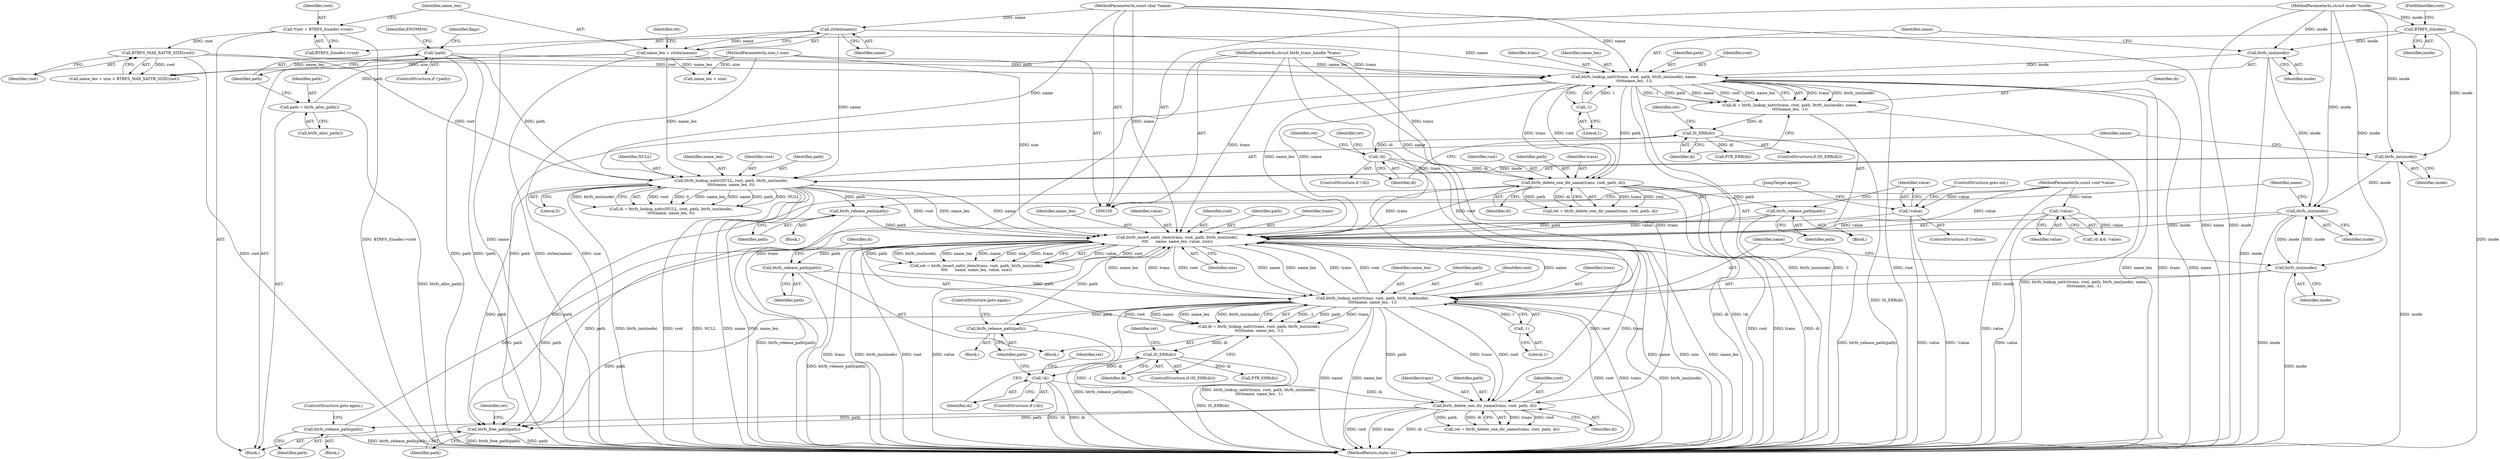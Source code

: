 digraph "1_linux_5f5bc6b1e2d5a6f827bc860ef2dc5b6f365d1339_1@API" {
"1000314" [label="(Call,btrfs_free_path(path))"];
"1000206" [label="(Call,btrfs_lookup_xattr(NULL, root, path, btrfs_ino(inode),\n\t\t\t\t\tname, name_len, 0))"];
"1000136" [label="(Call,BTRFS_MAX_XATTR_SIZE(root))"];
"1000115" [label="(Call,*root = BTRFS_I(inode)->root)"];
"1000145" [label="(Call,!path)"];
"1000141" [label="(Call,path = btrfs_alloc_path())"];
"1000210" [label="(Call,btrfs_ino(inode))"];
"1000118" [label="(Call,BTRFS_I(inode))"];
"1000107" [label="(MethodParameterIn,struct inode *inode)"];
"1000125" [label="(Call,strlen(name))"];
"1000108" [label="(MethodParameterIn,const char *name)"];
"1000123" [label="(Call,name_len = strlen(name))"];
"1000236" [label="(Call,btrfs_insert_xattr_item(trans, root, path, btrfs_ino(inode),\n\t\t\t\t      name, name_len, value, size))"];
"1000188" [label="(Call,btrfs_delete_one_dir_name(trans, root, path, di))"];
"1000157" [label="(Call,btrfs_lookup_xattr(trans, root, path, btrfs_ino(inode), name,\n\t\t\t\t\tname_len, -1))"];
"1000106" [label="(MethodParameterIn,struct btrfs_trans_handle *trans)"];
"1000161" [label="(Call,btrfs_ino(inode))"];
"1000165" [label="(Call,-1)"];
"1000178" [label="(Call,!di)"];
"1000168" [label="(Call,IS_ERR(di))"];
"1000155" [label="(Call,di = btrfs_lookup_xattr(trans, root, path, btrfs_ino(inode), name,\n\t\t\t\t\tname_len, -1))"];
"1000299" [label="(Call,btrfs_delete_one_dir_name(trans, root, path, di))"];
"1000270" [label="(Call,btrfs_lookup_xattr(trans, root, path, btrfs_ino(inode),\n\t\t\t\t\tname, name_len, -1))"];
"1000266" [label="(Call,btrfs_release_path(path))"];
"1000274" [label="(Call,btrfs_ino(inode))"];
"1000240" [label="(Call,btrfs_ino(inode))"];
"1000278" [label="(Call,-1)"];
"1000291" [label="(Call,!di)"];
"1000281" [label="(Call,IS_ERR(di))"];
"1000268" [label="(Call,di = btrfs_lookup_xattr(trans, root, path, btrfs_ino(inode),\n\t\t\t\t\tname, name_len, -1))"];
"1000310" [label="(Call,btrfs_release_path(path))"];
"1000294" [label="(Call,btrfs_release_path(path))"];
"1000196" [label="(Call,btrfs_release_path(path))"];
"1000231" [label="(Call,btrfs_release_path(path))"];
"1000199" [label="(Call,!value)"];
"1000109" [label="(MethodParameterIn,const void *value)"];
"1000228" [label="(Call,!value)"];
"1000110" [label="(MethodParameterIn,size_t size)"];
"1000177" [label="(ControlStructure,if (!di))"];
"1000241" [label="(Identifier,inode)"];
"1000243" [label="(Identifier,name_len)"];
"1000112" [label="(Block,)"];
"1000231" [label="(Call,btrfs_release_path(path))"];
"1000269" [label="(Identifier,di)"];
"1000229" [label="(Identifier,value)"];
"1000200" [label="(Identifier,value)"];
"1000152" [label="(Identifier,flags)"];
"1000314" [label="(Call,btrfs_free_path(path))"];
"1000118" [label="(Call,BTRFS_I(inode))"];
"1000266" [label="(Call,btrfs_release_path(path))"];
"1000207" [label="(Identifier,NULL)"];
"1000108" [label="(MethodParameterIn,const char *name)"];
"1000225" [label="(Call,!di && !value)"];
"1000133" [label="(Call,name_len + size)"];
"1000210" [label="(Call,btrfs_ino(inode))"];
"1000178" [label="(Call,!di)"];
"1000278" [label="(Call,-1)"];
"1000199" [label="(Call,!value)"];
"1000212" [label="(Identifier,name)"];
"1000137" [label="(Identifier,root)"];
"1000149" [label="(Identifier,ENOMEM)"];
"1000129" [label="(Identifier,ret)"];
"1000188" [label="(Call,btrfs_delete_one_dir_name(trans, root, path, di))"];
"1000123" [label="(Call,name_len = strlen(name))"];
"1000157" [label="(Call,btrfs_lookup_xattr(trans, root, path, btrfs_ino(inode), name,\n\t\t\t\t\tname_len, -1))"];
"1000161" [label="(Call,btrfs_ino(inode))"];
"1000228" [label="(Call,!value)"];
"1000132" [label="(Call,name_len + size > BTRFS_MAX_XATTR_SIZE(root))"];
"1000309" [label="(Block,)"];
"1000234" [label="(Call,ret = btrfs_insert_xattr_item(trans, root, path, btrfs_ino(inode),\n\t\t\t\t      name, name_len, value, size))"];
"1000317" [label="(Identifier,ret)"];
"1000124" [label="(Identifier,name_len)"];
"1000120" [label="(FieldIdentifier,root)"];
"1000271" [label="(Identifier,trans)"];
"1000311" [label="(Identifier,path)"];
"1000146" [label="(Identifier,path)"];
"1000292" [label="(Identifier,di)"];
"1000275" [label="(Identifier,inode)"];
"1000242" [label="(Identifier,name)"];
"1000310" [label="(Call,btrfs_release_path(path))"];
"1000280" [label="(ControlStructure,if (IS_ERR(di)))"];
"1000116" [label="(Identifier,root)"];
"1000245" [label="(Identifier,size)"];
"1000179" [label="(Identifier,di)"];
"1000144" [label="(ControlStructure,if (!path))"];
"1000125" [label="(Call,strlen(name))"];
"1000303" [label="(Identifier,di)"];
"1000173" [label="(Call,PTR_ERR(di))"];
"1000107" [label="(MethodParameterIn,struct inode *inode)"];
"1000203" [label="(Block,)"];
"1000244" [label="(Identifier,value)"];
"1000190" [label="(Identifier,root)"];
"1000162" [label="(Identifier,inode)"];
"1000143" [label="(Call,btrfs_alloc_path())"];
"1000302" [label="(Identifier,path)"];
"1000285" [label="(Identifier,ret)"];
"1000291" [label="(Call,!di)"];
"1000238" [label="(Identifier,root)"];
"1000141" [label="(Call,path = btrfs_alloc_path())"];
"1000117" [label="(Call,BTRFS_I(inode)->root)"];
"1000277" [label="(Identifier,name_len)"];
"1000172" [label="(Identifier,ret)"];
"1000268" [label="(Call,di = btrfs_lookup_xattr(trans, root, path, btrfs_ino(inode),\n\t\t\t\t\tname, name_len, -1))"];
"1000191" [label="(Identifier,path)"];
"1000106" [label="(MethodParameterIn,struct btrfs_trans_handle *trans)"];
"1000301" [label="(Identifier,root)"];
"1000260" [label="(Block,)"];
"1000273" [label="(Identifier,path)"];
"1000232" [label="(Identifier,path)"];
"1000318" [label="(MethodReturn,static int)"];
"1000126" [label="(Identifier,name)"];
"1000270" [label="(Call,btrfs_lookup_xattr(trans, root, path, btrfs_ino(inode),\n\t\t\t\t\tname, name_len, -1))"];
"1000233" [label="(JumpTarget,again:)"];
"1000192" [label="(Identifier,di)"];
"1000213" [label="(Identifier,name_len)"];
"1000158" [label="(Identifier,trans)"];
"1000198" [label="(ControlStructure,if (!value))"];
"1000208" [label="(Identifier,root)"];
"1000154" [label="(Block,)"];
"1000186" [label="(Call,ret = btrfs_delete_one_dir_name(trans, root, path, di))"];
"1000315" [label="(Identifier,path)"];
"1000109" [label="(MethodParameterIn,const void *value)"];
"1000110" [label="(MethodParameterIn,size_t size)"];
"1000267" [label="(Identifier,path)"];
"1000167" [label="(ControlStructure,if (IS_ERR(di)))"];
"1000295" [label="(Identifier,path)"];
"1000155" [label="(Call,di = btrfs_lookup_xattr(trans, root, path, btrfs_ino(inode), name,\n\t\t\t\t\tname_len, -1))"];
"1000204" [label="(Call,di = btrfs_lookup_xattr(NULL, root, path, btrfs_ino(inode),\n\t\t\t\t\tname, name_len, 0))"];
"1000201" [label="(ControlStructure,goto out;)"];
"1000239" [label="(Identifier,path)"];
"1000189" [label="(Identifier,trans)"];
"1000168" [label="(Call,IS_ERR(di))"];
"1000297" [label="(Call,ret = btrfs_delete_one_dir_name(trans, root, path, di))"];
"1000182" [label="(Identifier,ret)"];
"1000272" [label="(Identifier,root)"];
"1000298" [label="(Identifier,ret)"];
"1000290" [label="(ControlStructure,if (!di))"];
"1000165" [label="(Call,-1)"];
"1000300" [label="(Identifier,trans)"];
"1000197" [label="(Identifier,path)"];
"1000281" [label="(Call,IS_ERR(di))"];
"1000164" [label="(Identifier,name_len)"];
"1000276" [label="(Identifier,name)"];
"1000299" [label="(Call,btrfs_delete_one_dir_name(trans, root, path, di))"];
"1000237" [label="(Identifier,trans)"];
"1000169" [label="(Identifier,di)"];
"1000296" [label="(ControlStructure,goto again;)"];
"1000145" [label="(Call,!path)"];
"1000274" [label="(Call,btrfs_ino(inode))"];
"1000214" [label="(Literal,0)"];
"1000166" [label="(Literal,1)"];
"1000293" [label="(Block,)"];
"1000206" [label="(Call,btrfs_lookup_xattr(NULL, root, path, btrfs_ino(inode),\n\t\t\t\t\tname, name_len, 0))"];
"1000160" [label="(Identifier,path)"];
"1000187" [label="(Identifier,ret)"];
"1000286" [label="(Call,PTR_ERR(di))"];
"1000279" [label="(Literal,1)"];
"1000294" [label="(Call,btrfs_release_path(path))"];
"1000209" [label="(Identifier,path)"];
"1000136" [label="(Call,BTRFS_MAX_XATTR_SIZE(root))"];
"1000236" [label="(Call,btrfs_insert_xattr_item(trans, root, path, btrfs_ino(inode),\n\t\t\t\t      name, name_len, value, size))"];
"1000115" [label="(Call,*root = BTRFS_I(inode)->root)"];
"1000240" [label="(Call,btrfs_ino(inode))"];
"1000312" [label="(ControlStructure,goto again;)"];
"1000142" [label="(Identifier,path)"];
"1000282" [label="(Identifier,di)"];
"1000156" [label="(Identifier,di)"];
"1000196" [label="(Call,btrfs_release_path(path))"];
"1000159" [label="(Identifier,root)"];
"1000119" [label="(Identifier,inode)"];
"1000211" [label="(Identifier,inode)"];
"1000163" [label="(Identifier,name)"];
"1000314" -> "1000112"  [label="AST: "];
"1000314" -> "1000315"  [label="CFG: "];
"1000315" -> "1000314"  [label="AST: "];
"1000317" -> "1000314"  [label="CFG: "];
"1000314" -> "1000318"  [label="DDG: path"];
"1000314" -> "1000318"  [label="DDG: btrfs_free_path(path)"];
"1000206" -> "1000314"  [label="DDG: path"];
"1000236" -> "1000314"  [label="DDG: path"];
"1000157" -> "1000314"  [label="DDG: path"];
"1000188" -> "1000314"  [label="DDG: path"];
"1000299" -> "1000314"  [label="DDG: path"];
"1000196" -> "1000314"  [label="DDG: path"];
"1000270" -> "1000314"  [label="DDG: path"];
"1000206" -> "1000204"  [label="AST: "];
"1000206" -> "1000214"  [label="CFG: "];
"1000207" -> "1000206"  [label="AST: "];
"1000208" -> "1000206"  [label="AST: "];
"1000209" -> "1000206"  [label="AST: "];
"1000210" -> "1000206"  [label="AST: "];
"1000212" -> "1000206"  [label="AST: "];
"1000213" -> "1000206"  [label="AST: "];
"1000214" -> "1000206"  [label="AST: "];
"1000204" -> "1000206"  [label="CFG: "];
"1000206" -> "1000318"  [label="DDG: btrfs_ino(inode)"];
"1000206" -> "1000318"  [label="DDG: root"];
"1000206" -> "1000318"  [label="DDG: NULL"];
"1000206" -> "1000318"  [label="DDG: name"];
"1000206" -> "1000318"  [label="DDG: name_len"];
"1000206" -> "1000204"  [label="DDG: root"];
"1000206" -> "1000204"  [label="DDG: 0"];
"1000206" -> "1000204"  [label="DDG: name_len"];
"1000206" -> "1000204"  [label="DDG: name"];
"1000206" -> "1000204"  [label="DDG: path"];
"1000206" -> "1000204"  [label="DDG: NULL"];
"1000206" -> "1000204"  [label="DDG: btrfs_ino(inode)"];
"1000136" -> "1000206"  [label="DDG: root"];
"1000145" -> "1000206"  [label="DDG: path"];
"1000210" -> "1000206"  [label="DDG: inode"];
"1000125" -> "1000206"  [label="DDG: name"];
"1000108" -> "1000206"  [label="DDG: name"];
"1000123" -> "1000206"  [label="DDG: name_len"];
"1000206" -> "1000231"  [label="DDG: path"];
"1000206" -> "1000236"  [label="DDG: root"];
"1000206" -> "1000236"  [label="DDG: name"];
"1000206" -> "1000236"  [label="DDG: name_len"];
"1000136" -> "1000132"  [label="AST: "];
"1000136" -> "1000137"  [label="CFG: "];
"1000137" -> "1000136"  [label="AST: "];
"1000132" -> "1000136"  [label="CFG: "];
"1000136" -> "1000318"  [label="DDG: root"];
"1000136" -> "1000132"  [label="DDG: root"];
"1000115" -> "1000136"  [label="DDG: root"];
"1000136" -> "1000157"  [label="DDG: root"];
"1000115" -> "1000112"  [label="AST: "];
"1000115" -> "1000117"  [label="CFG: "];
"1000116" -> "1000115"  [label="AST: "];
"1000117" -> "1000115"  [label="AST: "];
"1000124" -> "1000115"  [label="CFG: "];
"1000115" -> "1000318"  [label="DDG: BTRFS_I(inode)->root"];
"1000145" -> "1000144"  [label="AST: "];
"1000145" -> "1000146"  [label="CFG: "];
"1000146" -> "1000145"  [label="AST: "];
"1000149" -> "1000145"  [label="CFG: "];
"1000152" -> "1000145"  [label="CFG: "];
"1000145" -> "1000318"  [label="DDG: !path"];
"1000145" -> "1000318"  [label="DDG: path"];
"1000141" -> "1000145"  [label="DDG: path"];
"1000145" -> "1000157"  [label="DDG: path"];
"1000141" -> "1000112"  [label="AST: "];
"1000141" -> "1000143"  [label="CFG: "];
"1000142" -> "1000141"  [label="AST: "];
"1000143" -> "1000141"  [label="AST: "];
"1000146" -> "1000141"  [label="CFG: "];
"1000141" -> "1000318"  [label="DDG: btrfs_alloc_path()"];
"1000210" -> "1000211"  [label="CFG: "];
"1000211" -> "1000210"  [label="AST: "];
"1000212" -> "1000210"  [label="CFG: "];
"1000210" -> "1000318"  [label="DDG: inode"];
"1000118" -> "1000210"  [label="DDG: inode"];
"1000107" -> "1000210"  [label="DDG: inode"];
"1000210" -> "1000240"  [label="DDG: inode"];
"1000118" -> "1000117"  [label="AST: "];
"1000118" -> "1000119"  [label="CFG: "];
"1000119" -> "1000118"  [label="AST: "];
"1000120" -> "1000118"  [label="CFG: "];
"1000118" -> "1000318"  [label="DDG: inode"];
"1000107" -> "1000118"  [label="DDG: inode"];
"1000118" -> "1000161"  [label="DDG: inode"];
"1000107" -> "1000105"  [label="AST: "];
"1000107" -> "1000318"  [label="DDG: inode"];
"1000107" -> "1000161"  [label="DDG: inode"];
"1000107" -> "1000240"  [label="DDG: inode"];
"1000107" -> "1000274"  [label="DDG: inode"];
"1000125" -> "1000123"  [label="AST: "];
"1000125" -> "1000126"  [label="CFG: "];
"1000126" -> "1000125"  [label="AST: "];
"1000123" -> "1000125"  [label="CFG: "];
"1000125" -> "1000318"  [label="DDG: name"];
"1000125" -> "1000123"  [label="DDG: name"];
"1000108" -> "1000125"  [label="DDG: name"];
"1000125" -> "1000157"  [label="DDG: name"];
"1000108" -> "1000105"  [label="AST: "];
"1000108" -> "1000318"  [label="DDG: name"];
"1000108" -> "1000157"  [label="DDG: name"];
"1000108" -> "1000236"  [label="DDG: name"];
"1000108" -> "1000270"  [label="DDG: name"];
"1000123" -> "1000112"  [label="AST: "];
"1000124" -> "1000123"  [label="AST: "];
"1000129" -> "1000123"  [label="CFG: "];
"1000123" -> "1000318"  [label="DDG: strlen(name)"];
"1000123" -> "1000132"  [label="DDG: name_len"];
"1000123" -> "1000133"  [label="DDG: name_len"];
"1000123" -> "1000157"  [label="DDG: name_len"];
"1000236" -> "1000234"  [label="AST: "];
"1000236" -> "1000245"  [label="CFG: "];
"1000237" -> "1000236"  [label="AST: "];
"1000238" -> "1000236"  [label="AST: "];
"1000239" -> "1000236"  [label="AST: "];
"1000240" -> "1000236"  [label="AST: "];
"1000242" -> "1000236"  [label="AST: "];
"1000243" -> "1000236"  [label="AST: "];
"1000244" -> "1000236"  [label="AST: "];
"1000245" -> "1000236"  [label="AST: "];
"1000234" -> "1000236"  [label="CFG: "];
"1000236" -> "1000318"  [label="DDG: trans"];
"1000236" -> "1000318"  [label="DDG: btrfs_ino(inode)"];
"1000236" -> "1000318"  [label="DDG: root"];
"1000236" -> "1000318"  [label="DDG: name"];
"1000236" -> "1000318"  [label="DDG: value"];
"1000236" -> "1000318"  [label="DDG: size"];
"1000236" -> "1000318"  [label="DDG: name_len"];
"1000236" -> "1000234"  [label="DDG: value"];
"1000236" -> "1000234"  [label="DDG: root"];
"1000236" -> "1000234"  [label="DDG: path"];
"1000236" -> "1000234"  [label="DDG: btrfs_ino(inode)"];
"1000236" -> "1000234"  [label="DDG: name_len"];
"1000236" -> "1000234"  [label="DDG: name"];
"1000236" -> "1000234"  [label="DDG: size"];
"1000236" -> "1000234"  [label="DDG: trans"];
"1000188" -> "1000236"  [label="DDG: trans"];
"1000188" -> "1000236"  [label="DDG: root"];
"1000299" -> "1000236"  [label="DDG: trans"];
"1000299" -> "1000236"  [label="DDG: root"];
"1000270" -> "1000236"  [label="DDG: trans"];
"1000270" -> "1000236"  [label="DDG: root"];
"1000270" -> "1000236"  [label="DDG: name"];
"1000270" -> "1000236"  [label="DDG: name_len"];
"1000106" -> "1000236"  [label="DDG: trans"];
"1000310" -> "1000236"  [label="DDG: path"];
"1000294" -> "1000236"  [label="DDG: path"];
"1000196" -> "1000236"  [label="DDG: path"];
"1000231" -> "1000236"  [label="DDG: path"];
"1000240" -> "1000236"  [label="DDG: inode"];
"1000157" -> "1000236"  [label="DDG: name"];
"1000157" -> "1000236"  [label="DDG: name_len"];
"1000199" -> "1000236"  [label="DDG: value"];
"1000228" -> "1000236"  [label="DDG: value"];
"1000109" -> "1000236"  [label="DDG: value"];
"1000110" -> "1000236"  [label="DDG: size"];
"1000236" -> "1000266"  [label="DDG: path"];
"1000236" -> "1000270"  [label="DDG: trans"];
"1000236" -> "1000270"  [label="DDG: root"];
"1000236" -> "1000270"  [label="DDG: name"];
"1000236" -> "1000270"  [label="DDG: name_len"];
"1000188" -> "1000186"  [label="AST: "];
"1000188" -> "1000192"  [label="CFG: "];
"1000189" -> "1000188"  [label="AST: "];
"1000190" -> "1000188"  [label="AST: "];
"1000191" -> "1000188"  [label="AST: "];
"1000192" -> "1000188"  [label="AST: "];
"1000186" -> "1000188"  [label="CFG: "];
"1000188" -> "1000318"  [label="DDG: root"];
"1000188" -> "1000318"  [label="DDG: trans"];
"1000188" -> "1000318"  [label="DDG: di"];
"1000188" -> "1000186"  [label="DDG: trans"];
"1000188" -> "1000186"  [label="DDG: root"];
"1000188" -> "1000186"  [label="DDG: path"];
"1000188" -> "1000186"  [label="DDG: di"];
"1000157" -> "1000188"  [label="DDG: trans"];
"1000157" -> "1000188"  [label="DDG: root"];
"1000157" -> "1000188"  [label="DDG: path"];
"1000106" -> "1000188"  [label="DDG: trans"];
"1000178" -> "1000188"  [label="DDG: di"];
"1000188" -> "1000196"  [label="DDG: path"];
"1000157" -> "1000155"  [label="AST: "];
"1000157" -> "1000165"  [label="CFG: "];
"1000158" -> "1000157"  [label="AST: "];
"1000159" -> "1000157"  [label="AST: "];
"1000160" -> "1000157"  [label="AST: "];
"1000161" -> "1000157"  [label="AST: "];
"1000163" -> "1000157"  [label="AST: "];
"1000164" -> "1000157"  [label="AST: "];
"1000165" -> "1000157"  [label="AST: "];
"1000155" -> "1000157"  [label="CFG: "];
"1000157" -> "1000318"  [label="DDG: root"];
"1000157" -> "1000318"  [label="DDG: name_len"];
"1000157" -> "1000318"  [label="DDG: trans"];
"1000157" -> "1000318"  [label="DDG: name"];
"1000157" -> "1000318"  [label="DDG: btrfs_ino(inode)"];
"1000157" -> "1000318"  [label="DDG: -1"];
"1000157" -> "1000155"  [label="DDG: trans"];
"1000157" -> "1000155"  [label="DDG: btrfs_ino(inode)"];
"1000157" -> "1000155"  [label="DDG: -1"];
"1000157" -> "1000155"  [label="DDG: path"];
"1000157" -> "1000155"  [label="DDG: name"];
"1000157" -> "1000155"  [label="DDG: root"];
"1000157" -> "1000155"  [label="DDG: name_len"];
"1000106" -> "1000157"  [label="DDG: trans"];
"1000161" -> "1000157"  [label="DDG: inode"];
"1000165" -> "1000157"  [label="DDG: 1"];
"1000106" -> "1000105"  [label="AST: "];
"1000106" -> "1000318"  [label="DDG: trans"];
"1000106" -> "1000270"  [label="DDG: trans"];
"1000106" -> "1000299"  [label="DDG: trans"];
"1000161" -> "1000162"  [label="CFG: "];
"1000162" -> "1000161"  [label="AST: "];
"1000163" -> "1000161"  [label="CFG: "];
"1000161" -> "1000318"  [label="DDG: inode"];
"1000161" -> "1000240"  [label="DDG: inode"];
"1000165" -> "1000166"  [label="CFG: "];
"1000166" -> "1000165"  [label="AST: "];
"1000178" -> "1000177"  [label="AST: "];
"1000178" -> "1000179"  [label="CFG: "];
"1000179" -> "1000178"  [label="AST: "];
"1000182" -> "1000178"  [label="CFG: "];
"1000187" -> "1000178"  [label="CFG: "];
"1000178" -> "1000318"  [label="DDG: !di"];
"1000178" -> "1000318"  [label="DDG: di"];
"1000168" -> "1000178"  [label="DDG: di"];
"1000168" -> "1000167"  [label="AST: "];
"1000168" -> "1000169"  [label="CFG: "];
"1000169" -> "1000168"  [label="AST: "];
"1000172" -> "1000168"  [label="CFG: "];
"1000179" -> "1000168"  [label="CFG: "];
"1000168" -> "1000318"  [label="DDG: IS_ERR(di)"];
"1000155" -> "1000168"  [label="DDG: di"];
"1000168" -> "1000173"  [label="DDG: di"];
"1000155" -> "1000154"  [label="AST: "];
"1000156" -> "1000155"  [label="AST: "];
"1000169" -> "1000155"  [label="CFG: "];
"1000155" -> "1000318"  [label="DDG: btrfs_lookup_xattr(trans, root, path, btrfs_ino(inode), name,\n\t\t\t\t\tname_len, -1)"];
"1000299" -> "1000297"  [label="AST: "];
"1000299" -> "1000303"  [label="CFG: "];
"1000300" -> "1000299"  [label="AST: "];
"1000301" -> "1000299"  [label="AST: "];
"1000302" -> "1000299"  [label="AST: "];
"1000303" -> "1000299"  [label="AST: "];
"1000297" -> "1000299"  [label="CFG: "];
"1000299" -> "1000318"  [label="DDG: di"];
"1000299" -> "1000318"  [label="DDG: root"];
"1000299" -> "1000318"  [label="DDG: trans"];
"1000299" -> "1000297"  [label="DDG: trans"];
"1000299" -> "1000297"  [label="DDG: root"];
"1000299" -> "1000297"  [label="DDG: path"];
"1000299" -> "1000297"  [label="DDG: di"];
"1000270" -> "1000299"  [label="DDG: trans"];
"1000270" -> "1000299"  [label="DDG: root"];
"1000270" -> "1000299"  [label="DDG: path"];
"1000291" -> "1000299"  [label="DDG: di"];
"1000299" -> "1000310"  [label="DDG: path"];
"1000270" -> "1000268"  [label="AST: "];
"1000270" -> "1000278"  [label="CFG: "];
"1000271" -> "1000270"  [label="AST: "];
"1000272" -> "1000270"  [label="AST: "];
"1000273" -> "1000270"  [label="AST: "];
"1000274" -> "1000270"  [label="AST: "];
"1000276" -> "1000270"  [label="AST: "];
"1000277" -> "1000270"  [label="AST: "];
"1000278" -> "1000270"  [label="AST: "];
"1000268" -> "1000270"  [label="CFG: "];
"1000270" -> "1000318"  [label="DDG: btrfs_ino(inode)"];
"1000270" -> "1000318"  [label="DDG: -1"];
"1000270" -> "1000318"  [label="DDG: name"];
"1000270" -> "1000318"  [label="DDG: name_len"];
"1000270" -> "1000318"  [label="DDG: root"];
"1000270" -> "1000318"  [label="DDG: trans"];
"1000270" -> "1000268"  [label="DDG: -1"];
"1000270" -> "1000268"  [label="DDG: path"];
"1000270" -> "1000268"  [label="DDG: trans"];
"1000270" -> "1000268"  [label="DDG: root"];
"1000270" -> "1000268"  [label="DDG: name"];
"1000270" -> "1000268"  [label="DDG: name_len"];
"1000270" -> "1000268"  [label="DDG: btrfs_ino(inode)"];
"1000266" -> "1000270"  [label="DDG: path"];
"1000274" -> "1000270"  [label="DDG: inode"];
"1000278" -> "1000270"  [label="DDG: 1"];
"1000270" -> "1000294"  [label="DDG: path"];
"1000266" -> "1000260"  [label="AST: "];
"1000266" -> "1000267"  [label="CFG: "];
"1000267" -> "1000266"  [label="AST: "];
"1000269" -> "1000266"  [label="CFG: "];
"1000266" -> "1000318"  [label="DDG: btrfs_release_path(path)"];
"1000274" -> "1000275"  [label="CFG: "];
"1000275" -> "1000274"  [label="AST: "];
"1000276" -> "1000274"  [label="CFG: "];
"1000274" -> "1000318"  [label="DDG: inode"];
"1000274" -> "1000240"  [label="DDG: inode"];
"1000240" -> "1000274"  [label="DDG: inode"];
"1000240" -> "1000241"  [label="CFG: "];
"1000241" -> "1000240"  [label="AST: "];
"1000242" -> "1000240"  [label="CFG: "];
"1000240" -> "1000318"  [label="DDG: inode"];
"1000278" -> "1000279"  [label="CFG: "];
"1000279" -> "1000278"  [label="AST: "];
"1000291" -> "1000290"  [label="AST: "];
"1000291" -> "1000292"  [label="CFG: "];
"1000292" -> "1000291"  [label="AST: "];
"1000295" -> "1000291"  [label="CFG: "];
"1000298" -> "1000291"  [label="CFG: "];
"1000291" -> "1000318"  [label="DDG: !di"];
"1000291" -> "1000318"  [label="DDG: di"];
"1000281" -> "1000291"  [label="DDG: di"];
"1000281" -> "1000280"  [label="AST: "];
"1000281" -> "1000282"  [label="CFG: "];
"1000282" -> "1000281"  [label="AST: "];
"1000285" -> "1000281"  [label="CFG: "];
"1000292" -> "1000281"  [label="CFG: "];
"1000281" -> "1000318"  [label="DDG: IS_ERR(di)"];
"1000268" -> "1000281"  [label="DDG: di"];
"1000281" -> "1000286"  [label="DDG: di"];
"1000268" -> "1000260"  [label="AST: "];
"1000269" -> "1000268"  [label="AST: "];
"1000282" -> "1000268"  [label="CFG: "];
"1000268" -> "1000318"  [label="DDG: btrfs_lookup_xattr(trans, root, path, btrfs_ino(inode),\n\t\t\t\t\tname, name_len, -1)"];
"1000310" -> "1000309"  [label="AST: "];
"1000310" -> "1000311"  [label="CFG: "];
"1000311" -> "1000310"  [label="AST: "];
"1000312" -> "1000310"  [label="CFG: "];
"1000310" -> "1000318"  [label="DDG: btrfs_release_path(path)"];
"1000294" -> "1000293"  [label="AST: "];
"1000294" -> "1000295"  [label="CFG: "];
"1000295" -> "1000294"  [label="AST: "];
"1000296" -> "1000294"  [label="CFG: "];
"1000294" -> "1000318"  [label="DDG: btrfs_release_path(path)"];
"1000196" -> "1000154"  [label="AST: "];
"1000196" -> "1000197"  [label="CFG: "];
"1000197" -> "1000196"  [label="AST: "];
"1000200" -> "1000196"  [label="CFG: "];
"1000196" -> "1000318"  [label="DDG: btrfs_release_path(path)"];
"1000231" -> "1000203"  [label="AST: "];
"1000231" -> "1000232"  [label="CFG: "];
"1000232" -> "1000231"  [label="AST: "];
"1000233" -> "1000231"  [label="CFG: "];
"1000231" -> "1000318"  [label="DDG: btrfs_release_path(path)"];
"1000199" -> "1000198"  [label="AST: "];
"1000199" -> "1000200"  [label="CFG: "];
"1000200" -> "1000199"  [label="AST: "];
"1000201" -> "1000199"  [label="CFG: "];
"1000233" -> "1000199"  [label="CFG: "];
"1000199" -> "1000318"  [label="DDG: !value"];
"1000199" -> "1000318"  [label="DDG: value"];
"1000109" -> "1000199"  [label="DDG: value"];
"1000109" -> "1000105"  [label="AST: "];
"1000109" -> "1000318"  [label="DDG: value"];
"1000109" -> "1000228"  [label="DDG: value"];
"1000228" -> "1000225"  [label="AST: "];
"1000228" -> "1000229"  [label="CFG: "];
"1000229" -> "1000228"  [label="AST: "];
"1000225" -> "1000228"  [label="CFG: "];
"1000228" -> "1000318"  [label="DDG: value"];
"1000228" -> "1000225"  [label="DDG: value"];
"1000110" -> "1000105"  [label="AST: "];
"1000110" -> "1000318"  [label="DDG: size"];
"1000110" -> "1000132"  [label="DDG: size"];
"1000110" -> "1000133"  [label="DDG: size"];
}

